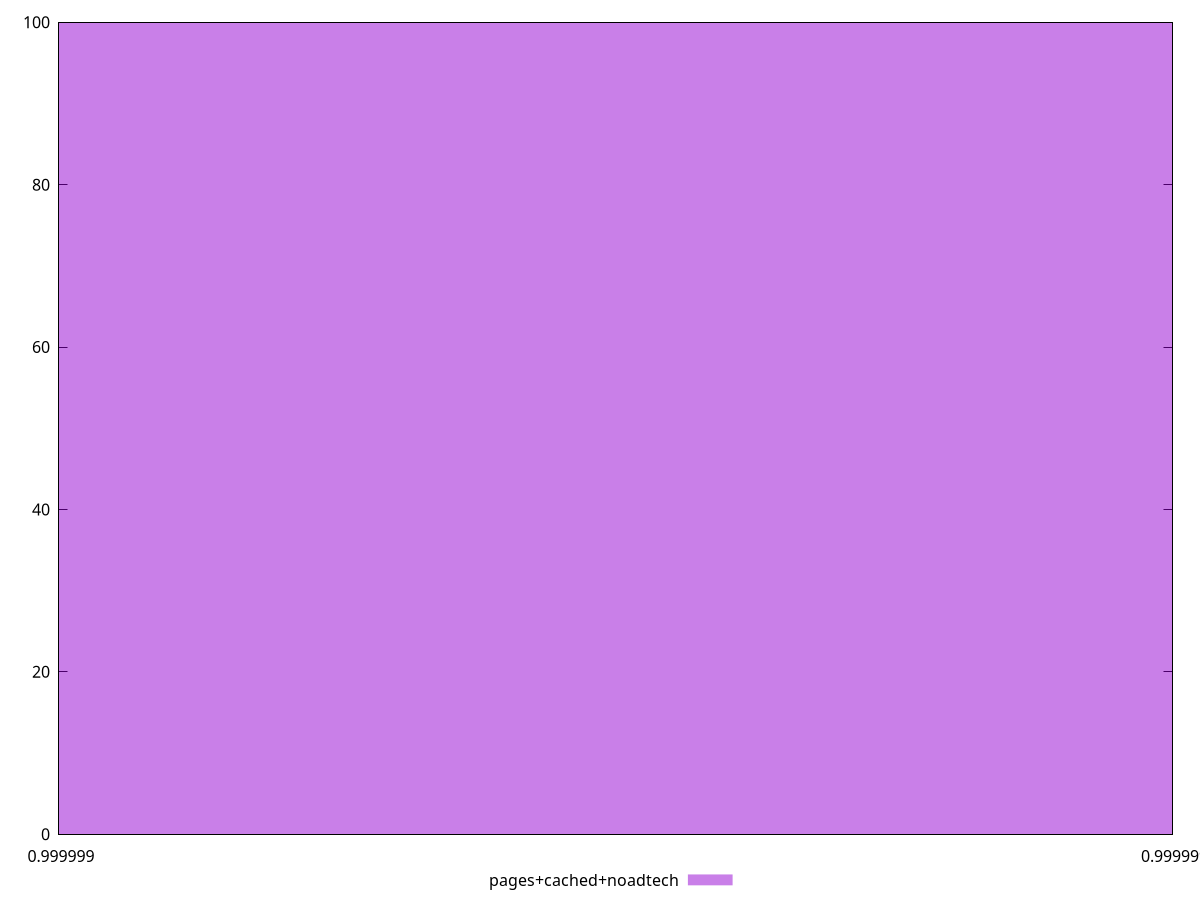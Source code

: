 $_pagesCachedNoadtech <<EOF
0.9999993380488859 100
EOF
set key outside below
set terminal pngcairo
set output "report_00006_2020-11-02T20-21-41.718Z/estimated-input-latency/pages+cached+noadtech//hist.png"
set yrange [0:100]
set boxwidth 4.323062270729413e-16
set style fill transparent solid 0.5 noborder
plot $_pagesCachedNoadtech title "pages+cached+noadtech" with boxes ,